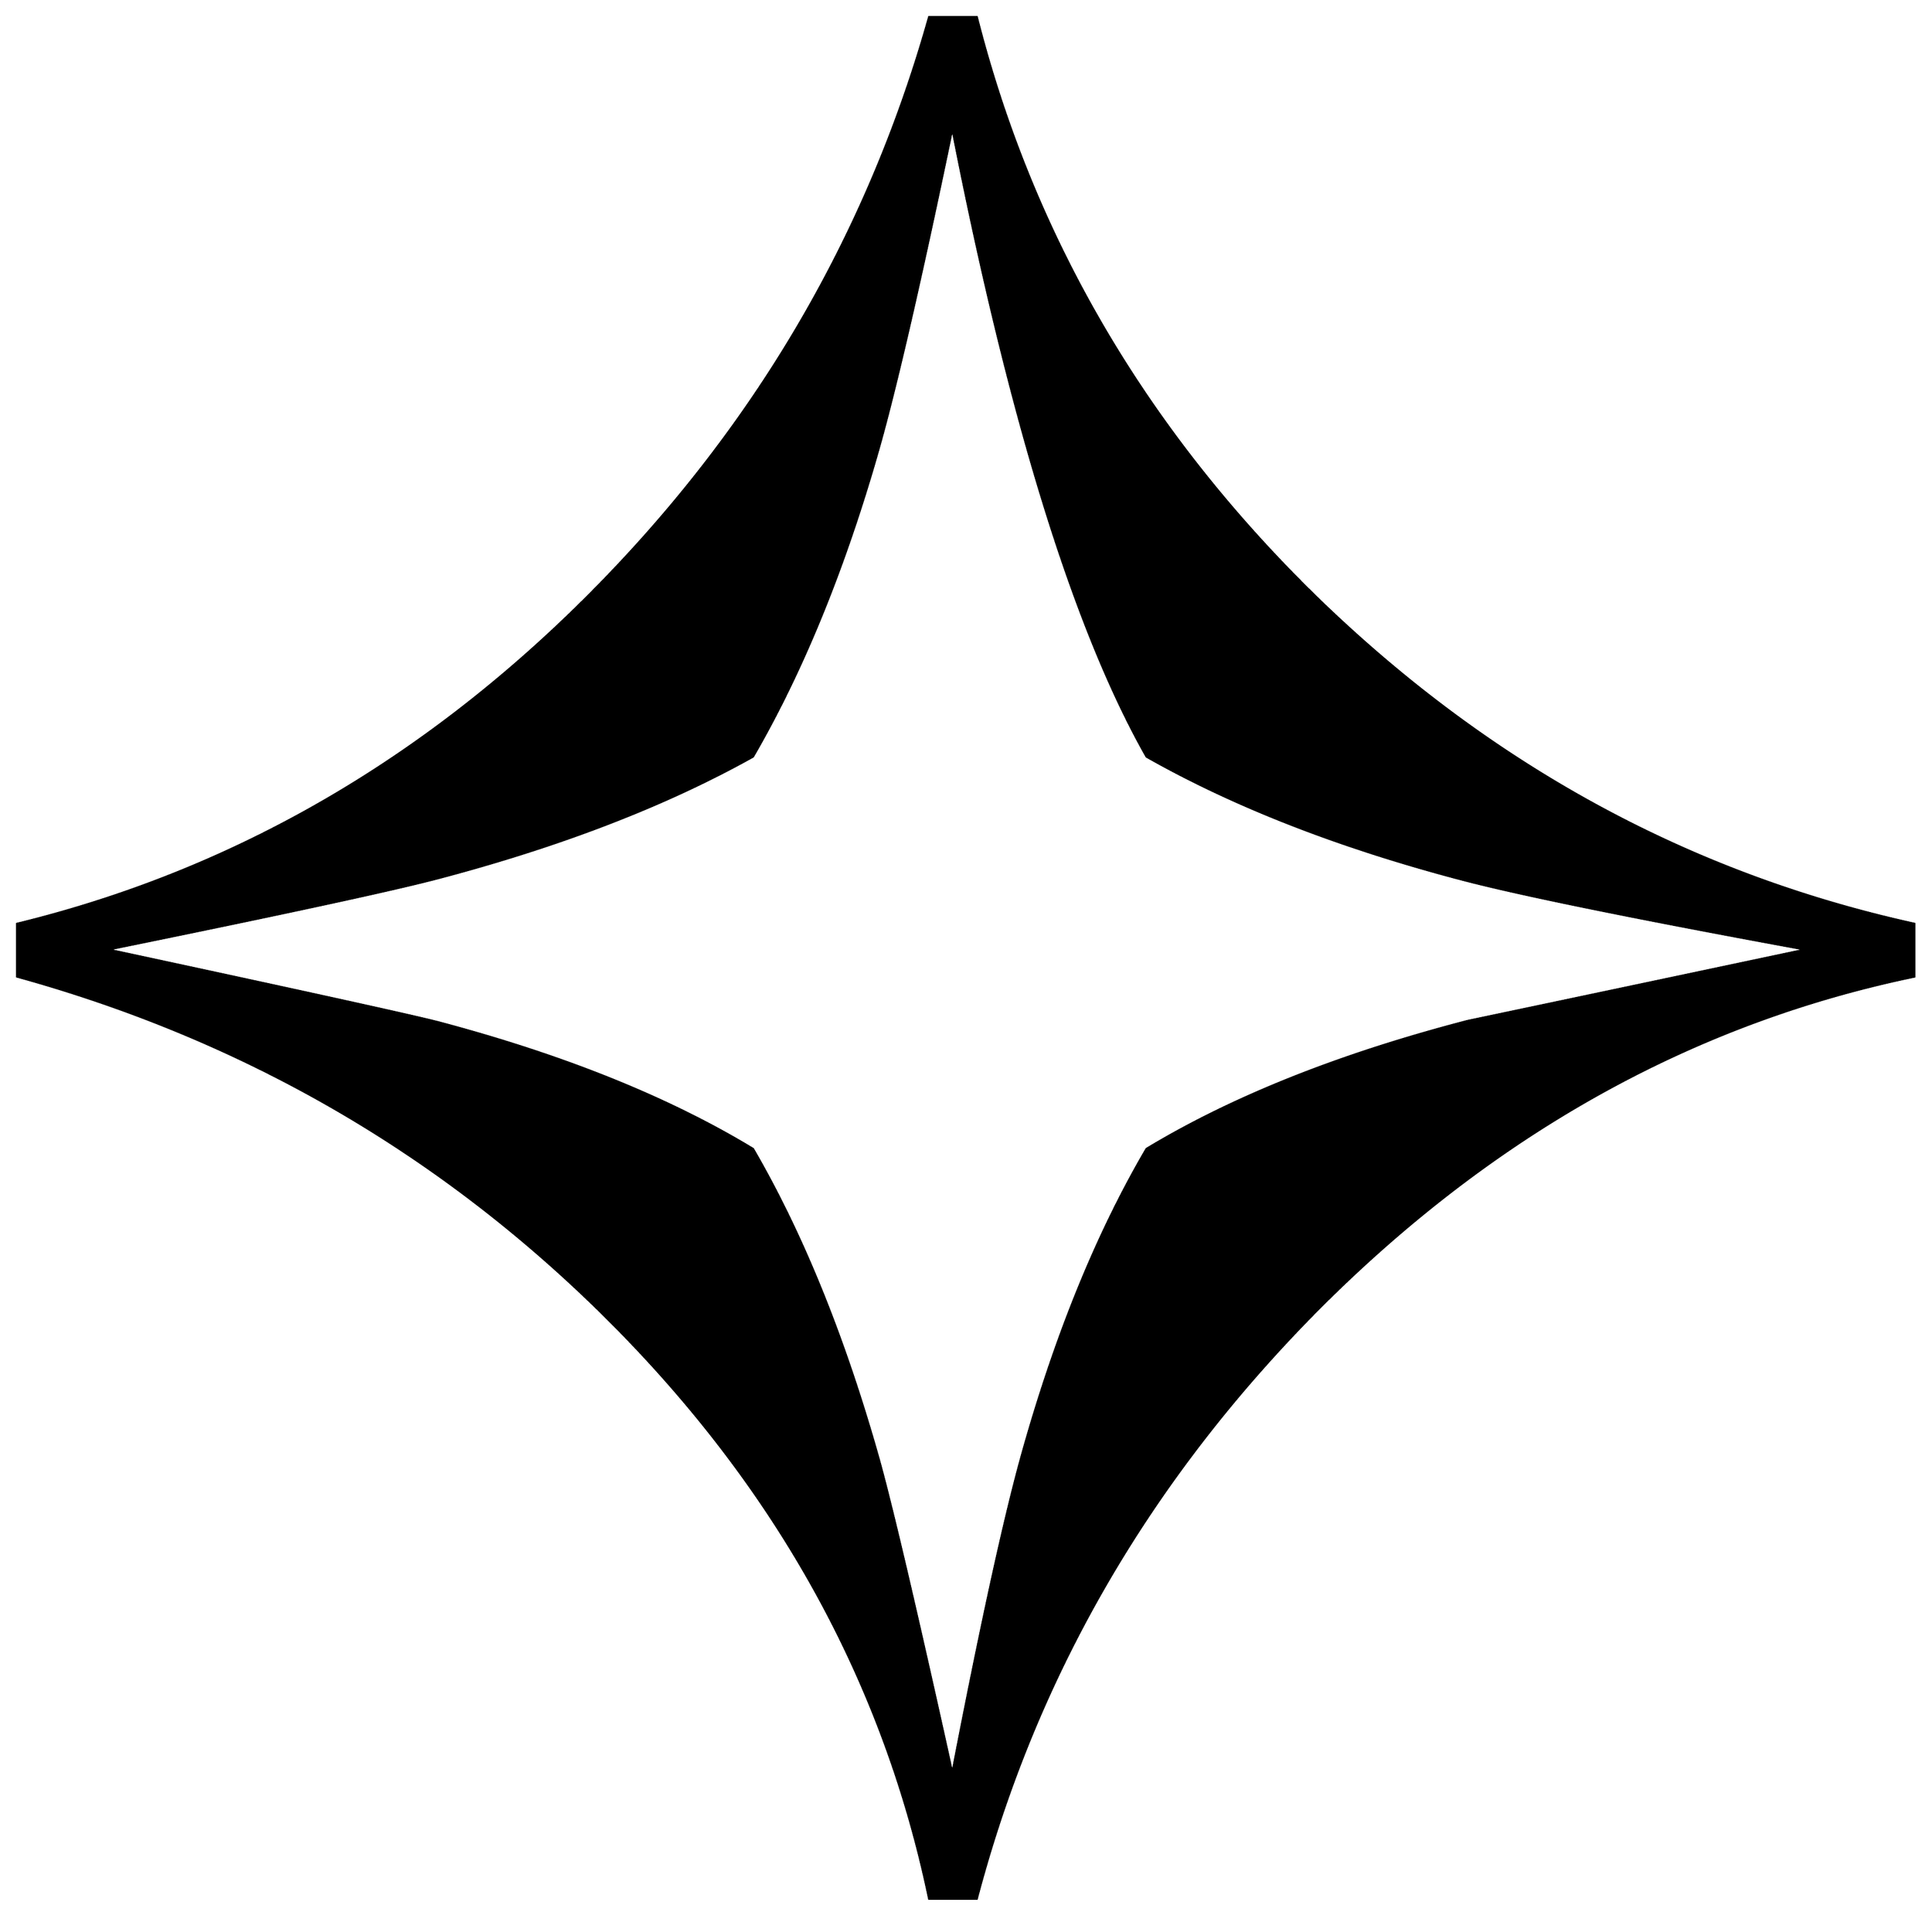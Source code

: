 


\begin{tikzpicture}[y=0.80pt, x=0.80pt, yscale=-1.0, xscale=1.0, inner sep=0pt, outer sep=0pt]
\begin{scope}[shift={(100.0,1832.0)},nonzero rule]
  \path[draw=.,fill=.,line width=1.600pt] (1583.0,-694.0) ..
    controls (1409.667,-658.0) and (1254.667,-571.667) ..
    (1118.0,-435.0) .. controls (985.333,-301.667) and
    (896.0,-147.667) .. (850.0,27.0) -- (813.0,27.0) .. controls
    (777.0,-145.667) and (691.667,-298.333) .. (557.0,-431.0) ..
    controls (428.333,-557.667) and (276.0,-645.333) .. (100.0,-694.0)
    -- (100.0,-735.0) .. controls (269.333,-776.333) and
    (419.333,-863.0) .. (550.0,-995.0) .. controls (677.333,-1123.667)
    and (765.0,-1273.333) .. (813.0,-1444.0) -- (850.0,-1444.0) ..
    controls (894.0,-1270.667) and (983.333,-1118.667) ..
    (1118.0,-988.0) .. controls (1252.667,-858.0) and
    (1407.667,-773.667) .. (1583.0,-735.0) -- (1583.0,-694.0) --
    cycle(1499.0,-715.0) .. controls (1368.333,-739.0) and
    (1279.667,-757.0) .. (1233.0,-769.0) .. controls
    (1135.667,-794.333) and (1052.333,-826.667) .. (983.0,-866.0) ..
    controls (926.333,-966.0) and (875.667,-1130.0) ..
    (831.0,-1358.0) .. controls (806.333,-1239.333) and
    (787.0,-1155.333) .. (773.0,-1106.0) .. controls
    (746.333,-1012.667) and (713.667,-932.667) .. (675.0,-866.0) ..
    controls (607.0,-828.0) and (525.0,-796.333) .. (429.0,-771.0)
    .. controls (393.667,-761.667) and (307.333,-743.0) ..
    (170.0,-715.0) .. controls (322.0,-682.333) and (408.333,-663.333)
    .. (429.0,-658.0) .. controls (527.0,-632.0) and
    (609.0,-599.0) .. (675.0,-559.0) .. controls (713.0,-493.667)
    and (745.333,-414.333) .. (772.0,-321.0) .. controls
    (782.0,-286.333) and (801.667,-202.667) .. (831.0,-70.0) ..
    controls (853.667,-187.333) and (872.0,-271.0) .. (886.0,-321.0)
    .. controls (912.0,-413.667) and (944.333,-493.0) ..
    (983.0,-559.0) .. controls (1050.333,-599.667) and
    (1134.0,-633.0) .. (1234.0,-659.0) .. controls
    (1322.667,-677.667) and (1411.0,-696.333) .. (1499.0,-715.0) --
    cycle;
\end{scope}

\end{tikzpicture}

